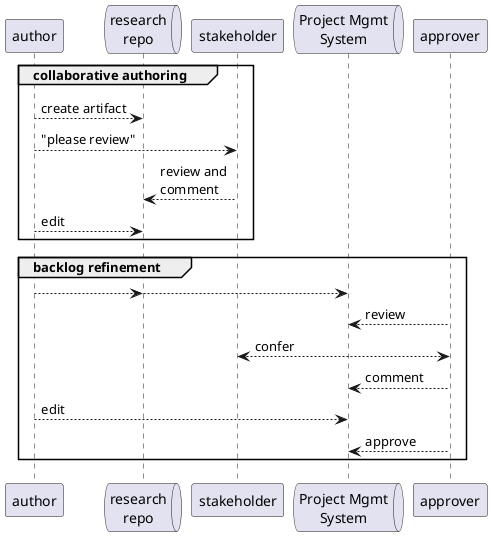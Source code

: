 @startuml
!pragma teoz true
    participant author
    queue collab as "research\nrepo"
    participant stakeholder
    queue "Project Mgmt\nSystem"
    participant approver

group collaborative authoring
    author --> collab : create artifact
    author --> stakeholder : "please review"
    stakeholder --> collab : review and\ncomment
    author --> collab : edit
end group

group backlog refinement
    author --> collab
        &collab --> "Project Mgmt\nSystem" 
    approver --> "Project Mgmt\nSystem" : review
    approver <--> stakeholder : confer
    approver --> "Project Mgmt\nSystem" : comment
    author --> "Project Mgmt\nSystem" : edit
    approver --> "Project Mgmt\nSystem" : approve
end group
@enduml
